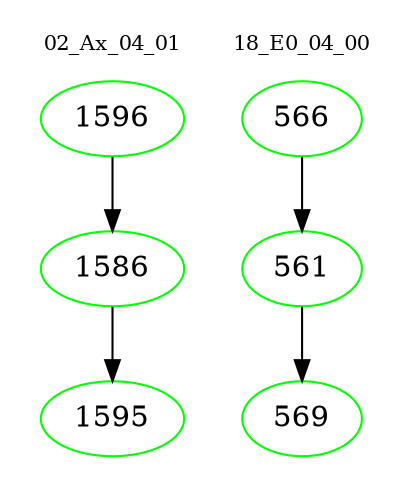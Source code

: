 digraph{
subgraph cluster_0 {
color = white
label = "02_Ax_04_01";
fontsize=10;
T0_1596 [label="1596", color="green"]
T0_1596 -> T0_1586 [color="black"]
T0_1586 [label="1586", color="green"]
T0_1586 -> T0_1595 [color="black"]
T0_1595 [label="1595", color="green"]
}
subgraph cluster_1 {
color = white
label = "18_E0_04_00";
fontsize=10;
T1_566 [label="566", color="green"]
T1_566 -> T1_561 [color="black"]
T1_561 [label="561", color="green"]
T1_561 -> T1_569 [color="black"]
T1_569 [label="569", color="green"]
}
}
